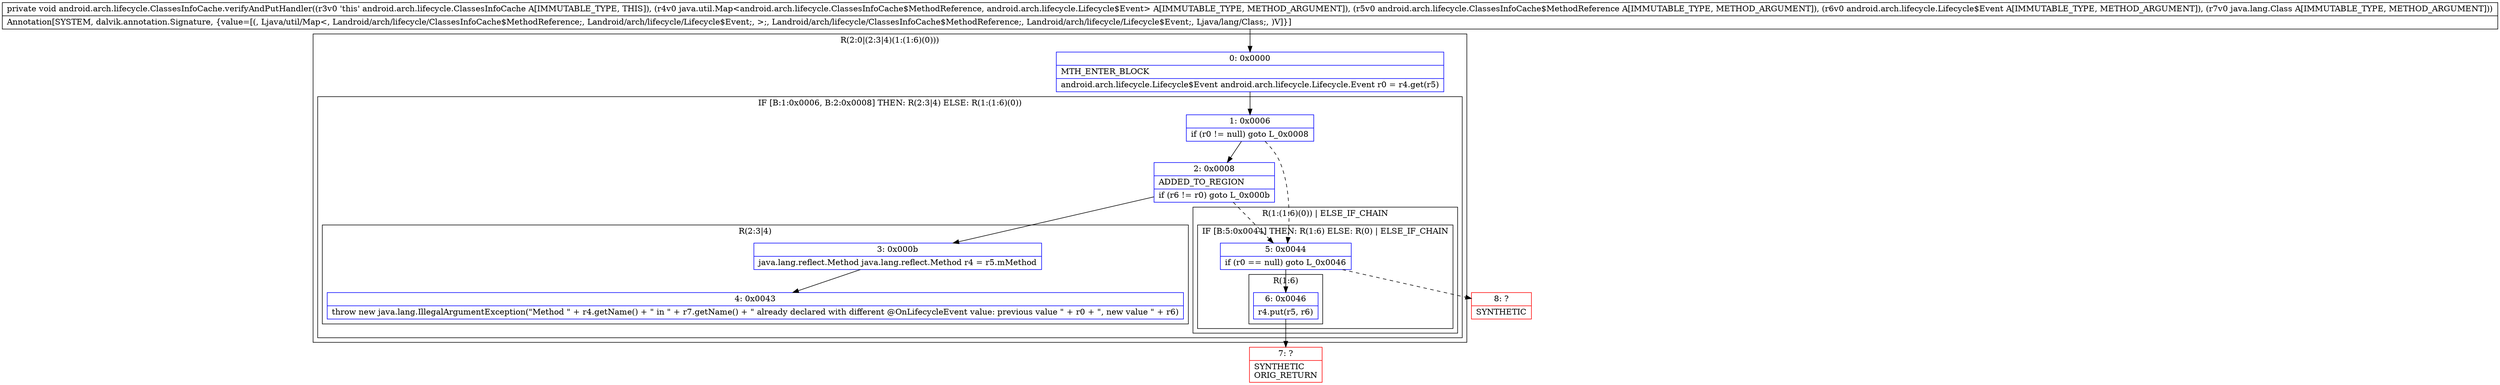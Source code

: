digraph "CFG forandroid.arch.lifecycle.ClassesInfoCache.verifyAndPutHandler(Ljava\/util\/Map;Landroid\/arch\/lifecycle\/ClassesInfoCache$MethodReference;Landroid\/arch\/lifecycle\/Lifecycle$Event;Ljava\/lang\/Class;)V" {
subgraph cluster_Region_390014507 {
label = "R(2:0|(2:3|4)(1:(1:6)(0)))";
node [shape=record,color=blue];
Node_0 [shape=record,label="{0\:\ 0x0000|MTH_ENTER_BLOCK\l|android.arch.lifecycle.Lifecycle$Event android.arch.lifecycle.Lifecycle.Event r0 = r4.get(r5)\l}"];
subgraph cluster_IfRegion_740313740 {
label = "IF [B:1:0x0006, B:2:0x0008] THEN: R(2:3|4) ELSE: R(1:(1:6)(0))";
node [shape=record,color=blue];
Node_1 [shape=record,label="{1\:\ 0x0006|if (r0 != null) goto L_0x0008\l}"];
Node_2 [shape=record,label="{2\:\ 0x0008|ADDED_TO_REGION\l|if (r6 != r0) goto L_0x000b\l}"];
subgraph cluster_Region_276997814 {
label = "R(2:3|4)";
node [shape=record,color=blue];
Node_3 [shape=record,label="{3\:\ 0x000b|java.lang.reflect.Method java.lang.reflect.Method r4 = r5.mMethod\l}"];
Node_4 [shape=record,label="{4\:\ 0x0043|throw new java.lang.IllegalArgumentException(\"Method \" + r4.getName() + \" in \" + r7.getName() + \" already declared with different @OnLifecycleEvent value: previous value \" + r0 + \", new value \" + r6)\l}"];
}
subgraph cluster_Region_1987480204 {
label = "R(1:(1:6)(0)) | ELSE_IF_CHAIN\l";
node [shape=record,color=blue];
subgraph cluster_IfRegion_1841974193 {
label = "IF [B:5:0x0044] THEN: R(1:6) ELSE: R(0) | ELSE_IF_CHAIN\l";
node [shape=record,color=blue];
Node_5 [shape=record,label="{5\:\ 0x0044|if (r0 == null) goto L_0x0046\l}"];
subgraph cluster_Region_1479939097 {
label = "R(1:6)";
node [shape=record,color=blue];
Node_6 [shape=record,label="{6\:\ 0x0046|r4.put(r5, r6)\l}"];
}
subgraph cluster_Region_1790182757 {
label = "R(0)";
node [shape=record,color=blue];
}
}
}
}
}
Node_7 [shape=record,color=red,label="{7\:\ ?|SYNTHETIC\lORIG_RETURN\l}"];
Node_8 [shape=record,color=red,label="{8\:\ ?|SYNTHETIC\l}"];
MethodNode[shape=record,label="{private void android.arch.lifecycle.ClassesInfoCache.verifyAndPutHandler((r3v0 'this' android.arch.lifecycle.ClassesInfoCache A[IMMUTABLE_TYPE, THIS]), (r4v0 java.util.Map\<android.arch.lifecycle.ClassesInfoCache$MethodReference, android.arch.lifecycle.Lifecycle$Event\> A[IMMUTABLE_TYPE, METHOD_ARGUMENT]), (r5v0 android.arch.lifecycle.ClassesInfoCache$MethodReference A[IMMUTABLE_TYPE, METHOD_ARGUMENT]), (r6v0 android.arch.lifecycle.Lifecycle$Event A[IMMUTABLE_TYPE, METHOD_ARGUMENT]), (r7v0 java.lang.Class A[IMMUTABLE_TYPE, METHOD_ARGUMENT]))  | Annotation[SYSTEM, dalvik.annotation.Signature, \{value=[(, Ljava\/util\/Map\<, Landroid\/arch\/lifecycle\/ClassesInfoCache$MethodReference;, Landroid\/arch\/lifecycle\/Lifecycle$Event;, \>;, Landroid\/arch\/lifecycle\/ClassesInfoCache$MethodReference;, Landroid\/arch\/lifecycle\/Lifecycle$Event;, Ljava\/lang\/Class;, )V]\}]\l}"];
MethodNode -> Node_0;
Node_0 -> Node_1;
Node_1 -> Node_2;
Node_1 -> Node_5[style=dashed];
Node_2 -> Node_3;
Node_2 -> Node_5[style=dashed];
Node_3 -> Node_4;
Node_5 -> Node_6;
Node_5 -> Node_8[style=dashed];
Node_6 -> Node_7;
}

